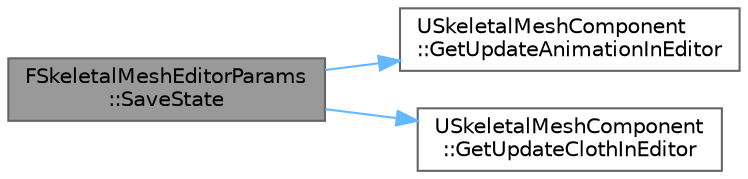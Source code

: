 digraph "FSkeletalMeshEditorParams::SaveState"
{
 // INTERACTIVE_SVG=YES
 // LATEX_PDF_SIZE
  bgcolor="transparent";
  edge [fontname=Helvetica,fontsize=10,labelfontname=Helvetica,labelfontsize=10];
  node [fontname=Helvetica,fontsize=10,shape=box,height=0.2,width=0.4];
  rankdir="LR";
  Node1 [id="Node000001",label="FSkeletalMeshEditorParams\l::SaveState",height=0.2,width=0.4,color="gray40", fillcolor="grey60", style="filled", fontcolor="black",tooltip=" "];
  Node1 -> Node2 [id="edge1_Node000001_Node000002",color="steelblue1",style="solid",tooltip=" "];
  Node2 [id="Node000002",label="USkeletalMeshComponent\l::GetUpdateAnimationInEditor",height=0.2,width=0.4,color="grey40", fillcolor="white", style="filled",URL="$d2/d04/classUSkeletalMeshComponent.html#ab7a9bd4dd657ad69913d137659422511",tooltip="return true if currently updating in editor is true this is non BP because this is only used for foll..."];
  Node1 -> Node3 [id="edge2_Node000001_Node000003",color="steelblue1",style="solid",tooltip=" "];
  Node3 [id="Node000003",label="USkeletalMeshComponent\l::GetUpdateClothInEditor",height=0.2,width=0.4,color="grey40", fillcolor="white", style="filled",URL="$d2/d04/classUSkeletalMeshComponent.html#a09782207400e036872bb1c43ffc71203",tooltip=" "];
}
